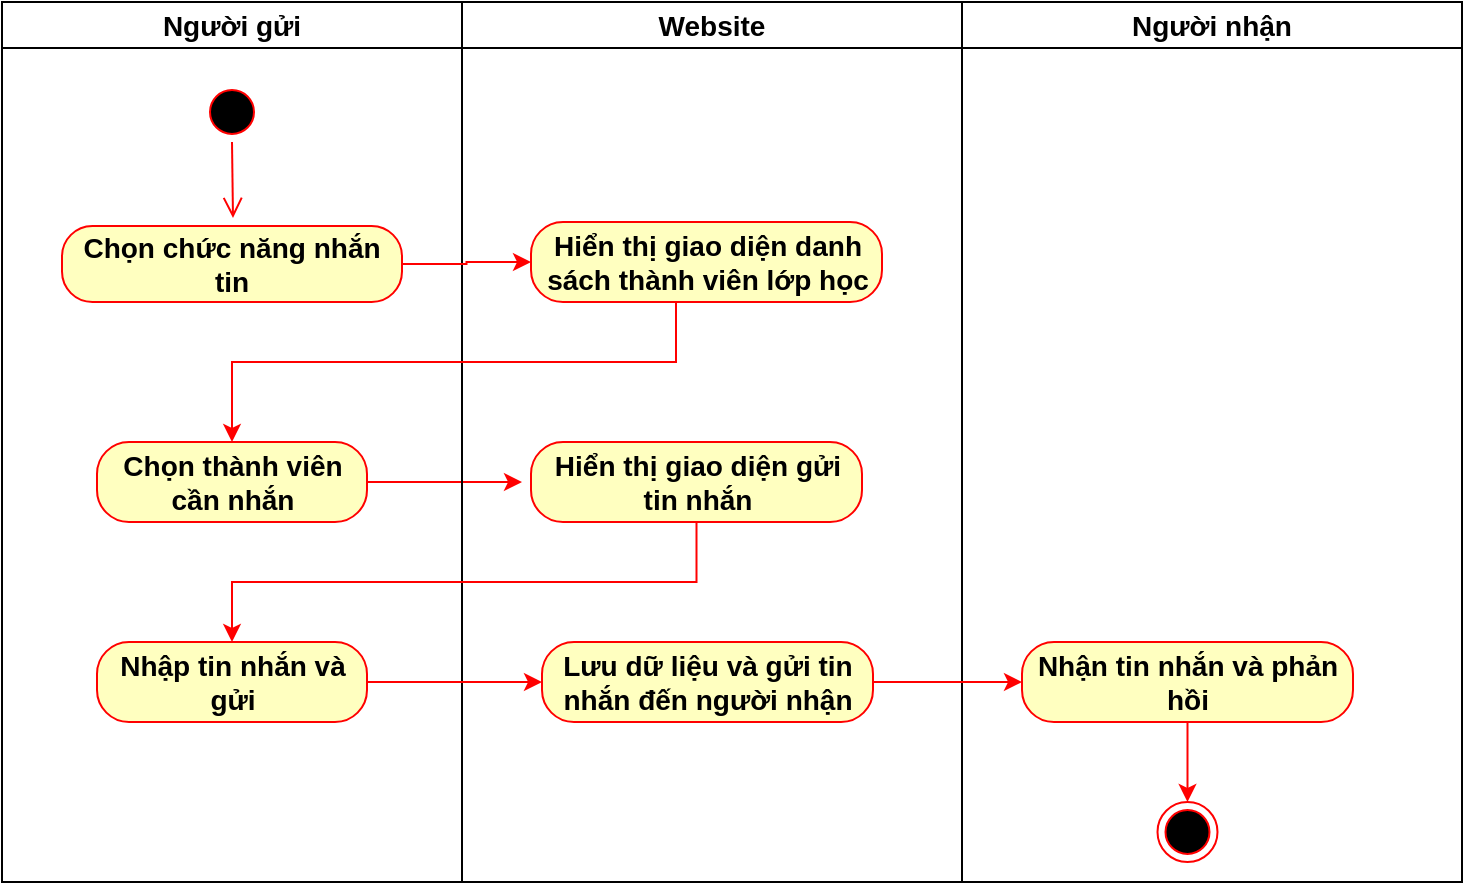 <mxfile version="20.0.1" type="device"><diagram id="h61819Igt08-aToBuB9g" name="Page-1"><mxGraphModel dx="2249" dy="705" grid="1" gridSize="10" guides="1" tooltips="1" connect="1" arrows="1" fold="1" page="1" pageScale="1" pageWidth="827" pageHeight="1169" math="0" shadow="0"><root><mxCell id="0"/><mxCell id="1" parent="0"/><mxCell id="6iidPw9cley31yk6EfkD-2" value="Người gửi" style="swimlane;whiteSpace=wrap;fontStyle=1;fontSize=14;" vertex="1" parent="1"><mxGeometry x="-30" y="120" width="230" height="440" as="geometry"/></mxCell><mxCell id="6iidPw9cley31yk6EfkD-3" value="" style="ellipse;shape=startState;fillColor=#000000;strokeColor=#ff0000;fontStyle=1;fontSize=14;" vertex="1" parent="6iidPw9cley31yk6EfkD-2"><mxGeometry x="100" y="40" width="30" height="30" as="geometry"/></mxCell><mxCell id="6iidPw9cley31yk6EfkD-4" value="" style="edgeStyle=elbowEdgeStyle;elbow=horizontal;verticalAlign=bottom;endArrow=open;endSize=8;strokeColor=#FF0000;endFill=1;rounded=0;fontStyle=1;fontSize=14;entryX=0.507;entryY=-0.105;entryDx=0;entryDy=0;entryPerimeter=0;exitX=0.5;exitY=1;exitDx=0;exitDy=0;" edge="1" parent="6iidPw9cley31yk6EfkD-2" source="6iidPw9cley31yk6EfkD-3" target="6iidPw9cley31yk6EfkD-5"><mxGeometry x="100" y="40" as="geometry"><mxPoint x="115.5" y="110" as="targetPoint"/></mxGeometry></mxCell><mxCell id="6iidPw9cley31yk6EfkD-5" value="&lt;span style=&quot;font-size: 14px;&quot;&gt;Chọn chức năng nhắn tin&lt;/span&gt;" style="rounded=1;whiteSpace=wrap;html=1;arcSize=40;fontColor=#000000;fillColor=#ffffc0;strokeColor=#ff0000;fontStyle=1;fontSize=14;" vertex="1" parent="6iidPw9cley31yk6EfkD-2"><mxGeometry x="30" y="112" width="170" height="38" as="geometry"/></mxCell><mxCell id="6iidPw9cley31yk6EfkD-6" style="edgeStyle=orthogonalEdgeStyle;rounded=0;orthogonalLoop=1;jettySize=auto;html=1;strokeColor=#FF0000;" edge="1" parent="6iidPw9cley31yk6EfkD-2" source="6iidPw9cley31yk6EfkD-7"><mxGeometry relative="1" as="geometry"><mxPoint x="260" y="240" as="targetPoint"/></mxGeometry></mxCell><mxCell id="6iidPw9cley31yk6EfkD-7" value="Chọn thành viên cần nhắn" style="rounded=1;whiteSpace=wrap;html=1;arcSize=40;fontColor=#000000;fillColor=#ffffc0;strokeColor=#ff0000;fontStyle=1;fontSize=14;" vertex="1" parent="6iidPw9cley31yk6EfkD-2"><mxGeometry x="47.5" y="220" width="135" height="40" as="geometry"/></mxCell><mxCell id="6iidPw9cley31yk6EfkD-8" value="Nhập tin nhắn và gửi" style="rounded=1;whiteSpace=wrap;html=1;arcSize=40;fontColor=#000000;fillColor=#ffffc0;strokeColor=#ff0000;fontStyle=1;fontSize=14;" vertex="1" parent="6iidPw9cley31yk6EfkD-2"><mxGeometry x="47.5" y="320" width="135" height="40" as="geometry"/></mxCell><mxCell id="6iidPw9cley31yk6EfkD-9" value="Website" style="swimlane;whiteSpace=wrap;fontStyle=1;fontSize=14;" vertex="1" parent="1"><mxGeometry x="200" y="120" width="250" height="440" as="geometry"/></mxCell><mxCell id="6iidPw9cley31yk6EfkD-11" value="Hiển thị giao diện gửi tin nhắn" style="rounded=1;whiteSpace=wrap;html=1;arcSize=40;fontColor=#000000;fillColor=#ffffc0;strokeColor=#ff0000;fontStyle=1;fontSize=14;" vertex="1" parent="6iidPw9cley31yk6EfkD-9"><mxGeometry x="34.5" y="220" width="165.5" height="40" as="geometry"/></mxCell><mxCell id="6iidPw9cley31yk6EfkD-12" value="Hiển thị giao diện danh sách thành viên lớp học" style="rounded=1;whiteSpace=wrap;html=1;arcSize=40;fontColor=#000000;fillColor=#ffffc0;strokeColor=#ff0000;fontStyle=1;fontSize=14;" vertex="1" parent="6iidPw9cley31yk6EfkD-9"><mxGeometry x="34.5" y="110" width="175.5" height="40" as="geometry"/></mxCell><mxCell id="6iidPw9cley31yk6EfkD-15" value="Lưu dữ liệu và gửi tin nhắn đến người nhận" style="rounded=1;whiteSpace=wrap;html=1;arcSize=40;fontColor=#000000;fillColor=#ffffc0;strokeColor=#ff0000;fontStyle=1;fontSize=14;" vertex="1" parent="6iidPw9cley31yk6EfkD-9"><mxGeometry x="40" y="320" width="165.5" height="40" as="geometry"/></mxCell><mxCell id="6iidPw9cley31yk6EfkD-16" style="edgeStyle=orthogonalEdgeStyle;rounded=0;orthogonalLoop=1;jettySize=auto;html=1;entryX=0;entryY=0.5;entryDx=0;entryDy=0;strokeColor=#FF0000;" edge="1" parent="1" source="6iidPw9cley31yk6EfkD-5" target="6iidPw9cley31yk6EfkD-12"><mxGeometry relative="1" as="geometry"/></mxCell><mxCell id="6iidPw9cley31yk6EfkD-17" style="edgeStyle=orthogonalEdgeStyle;rounded=0;orthogonalLoop=1;jettySize=auto;html=1;strokeColor=#FF0000;" edge="1" parent="1" source="6iidPw9cley31yk6EfkD-12" target="6iidPw9cley31yk6EfkD-7"><mxGeometry relative="1" as="geometry"><Array as="points"><mxPoint x="307" y="300"/><mxPoint x="85" y="300"/></Array></mxGeometry></mxCell><mxCell id="6iidPw9cley31yk6EfkD-19" style="edgeStyle=orthogonalEdgeStyle;rounded=0;orthogonalLoop=1;jettySize=auto;html=1;strokeColor=#FF0000;" edge="1" parent="1" source="6iidPw9cley31yk6EfkD-11" target="6iidPw9cley31yk6EfkD-8"><mxGeometry relative="1" as="geometry"><Array as="points"><mxPoint x="317" y="410"/><mxPoint x="85" y="410"/></Array></mxGeometry></mxCell><mxCell id="6iidPw9cley31yk6EfkD-20" style="edgeStyle=orthogonalEdgeStyle;rounded=0;orthogonalLoop=1;jettySize=auto;html=1;entryX=0;entryY=0.5;entryDx=0;entryDy=0;strokeColor=#FF0000;" edge="1" parent="1" source="6iidPw9cley31yk6EfkD-8" target="6iidPw9cley31yk6EfkD-15"><mxGeometry relative="1" as="geometry"/></mxCell><mxCell id="6iidPw9cley31yk6EfkD-21" value="Người nhận" style="swimlane;whiteSpace=wrap;fontStyle=1;fontSize=14;" vertex="1" parent="1"><mxGeometry x="450" y="120" width="250" height="440" as="geometry"/></mxCell><mxCell id="6iidPw9cley31yk6EfkD-31" style="edgeStyle=orthogonalEdgeStyle;rounded=0;orthogonalLoop=1;jettySize=auto;html=1;entryX=0.5;entryY=0;entryDx=0;entryDy=0;strokeColor=#FF0000;" edge="1" parent="6iidPw9cley31yk6EfkD-21" source="6iidPw9cley31yk6EfkD-27" target="6iidPw9cley31yk6EfkD-13"><mxGeometry relative="1" as="geometry"/></mxCell><mxCell id="6iidPw9cley31yk6EfkD-27" value="Nhận tin nhắn và phản hồi" style="rounded=1;whiteSpace=wrap;html=1;arcSize=40;fontColor=#000000;fillColor=#ffffc0;strokeColor=#ff0000;fontStyle=1;fontSize=14;" vertex="1" parent="6iidPw9cley31yk6EfkD-21"><mxGeometry x="30" y="320" width="165.5" height="40" as="geometry"/></mxCell><mxCell id="6iidPw9cley31yk6EfkD-13" value="" style="ellipse;shape=endState;fillColor=#000000;strokeColor=#ff0000;fontStyle=1;fontSize=14;" vertex="1" parent="6iidPw9cley31yk6EfkD-21"><mxGeometry x="97.75" y="400" width="30" height="30" as="geometry"/></mxCell><mxCell id="6iidPw9cley31yk6EfkD-30" style="edgeStyle=orthogonalEdgeStyle;rounded=0;orthogonalLoop=1;jettySize=auto;html=1;entryX=0;entryY=0.5;entryDx=0;entryDy=0;strokeColor=#FF0000;" edge="1" parent="1" source="6iidPw9cley31yk6EfkD-15" target="6iidPw9cley31yk6EfkD-27"><mxGeometry relative="1" as="geometry"/></mxCell></root></mxGraphModel></diagram></mxfile>